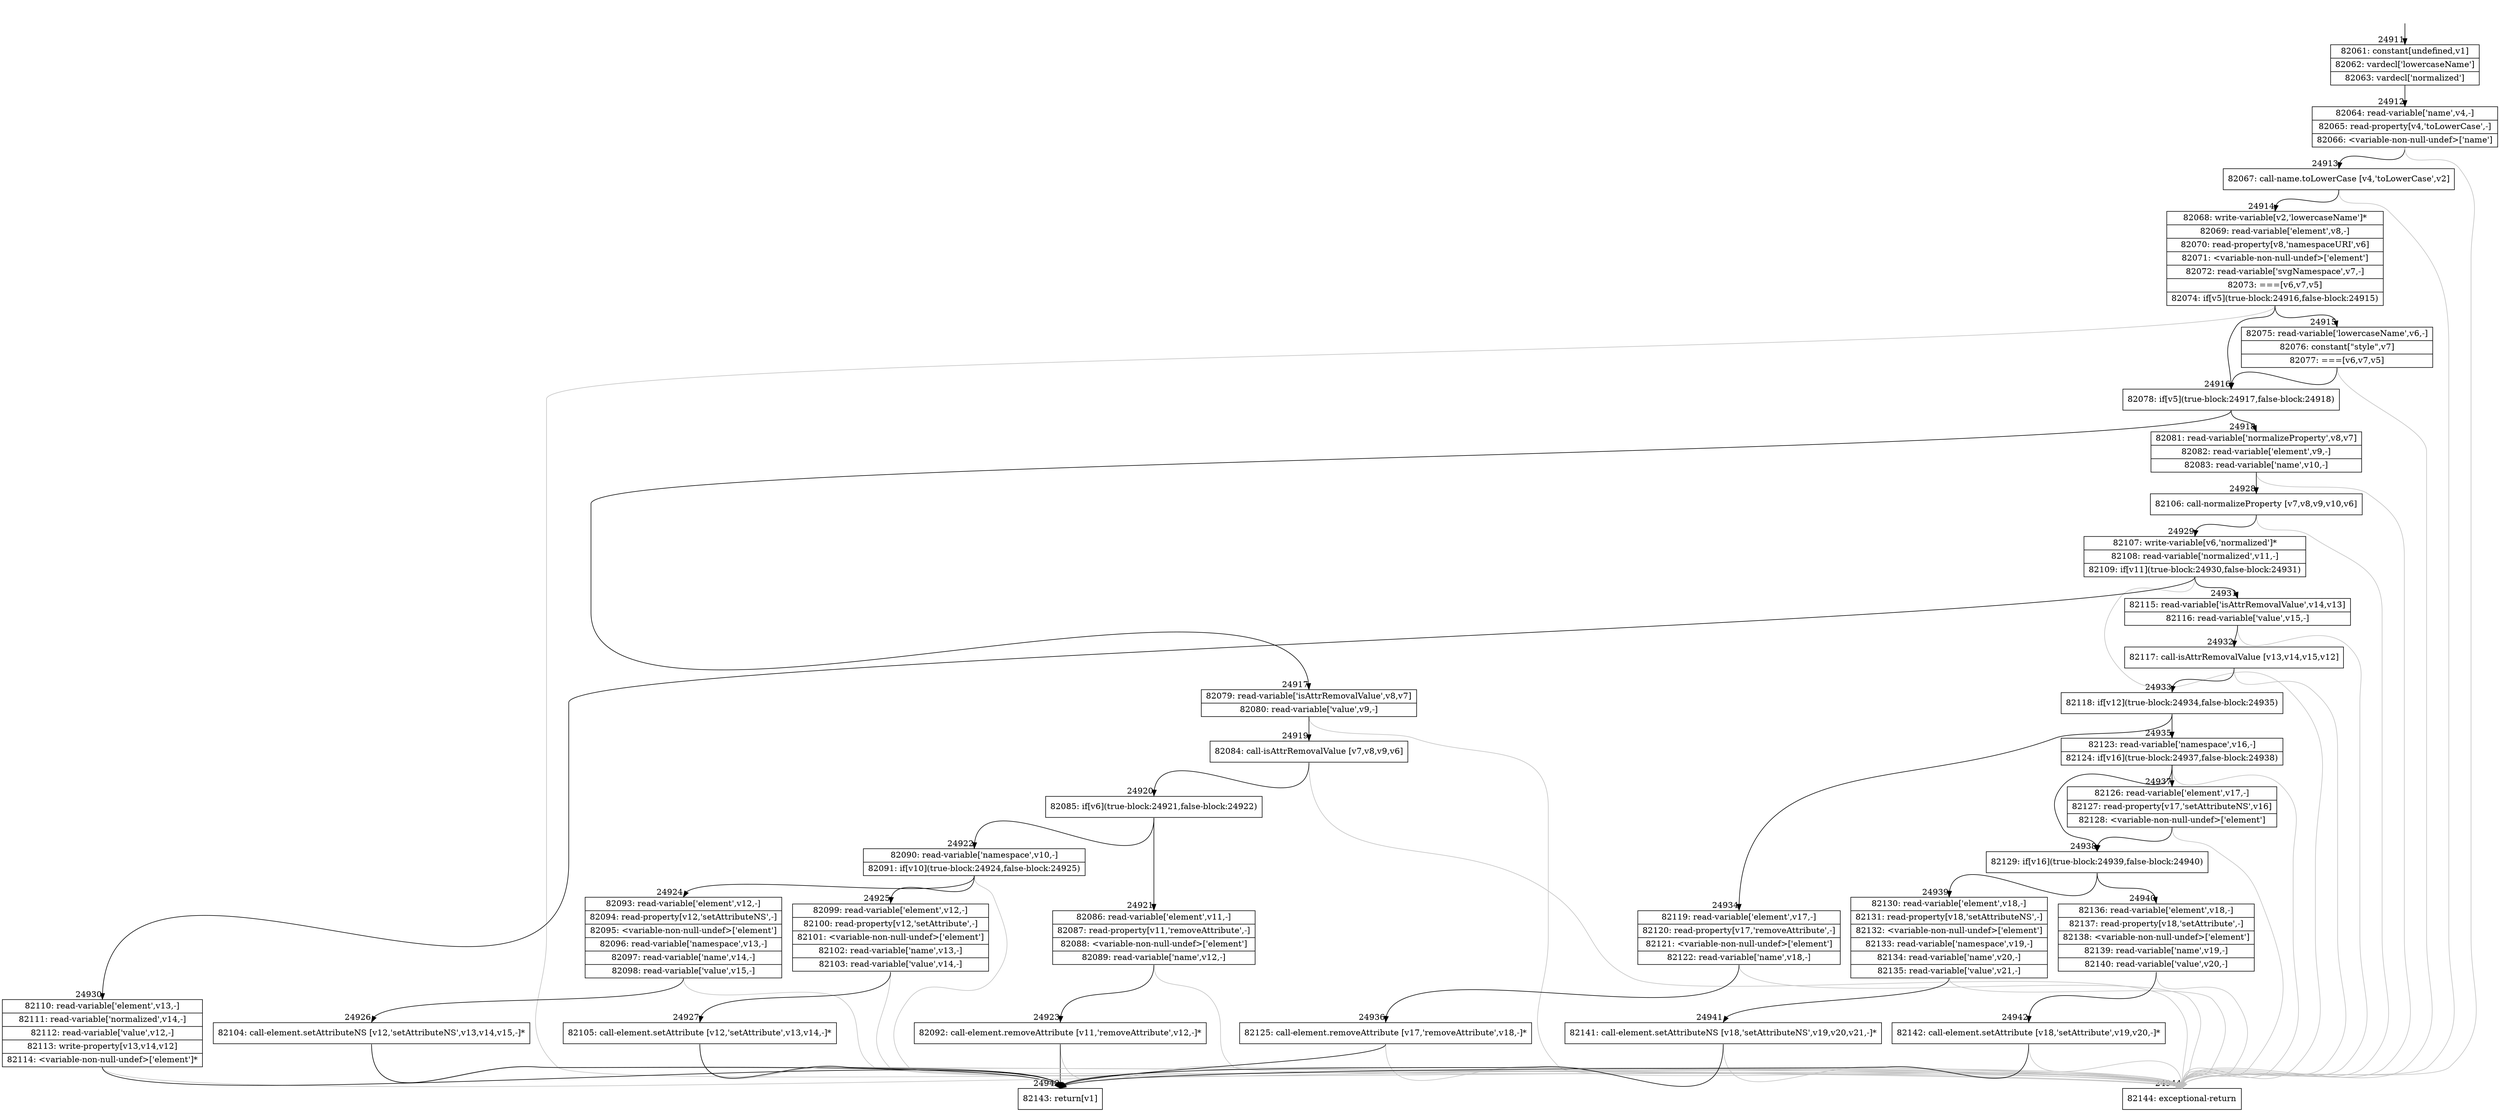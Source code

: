 digraph {
rankdir="TD"
BB_entry2193[shape=none,label=""];
BB_entry2193 -> BB24911 [tailport=s, headport=n, headlabel="    24911"]
BB24911 [shape=record label="{82061: constant[undefined,v1]|82062: vardecl['lowercaseName']|82063: vardecl['normalized']}" ] 
BB24911 -> BB24912 [tailport=s, headport=n, headlabel="      24912"]
BB24912 [shape=record label="{82064: read-variable['name',v4,-]|82065: read-property[v4,'toLowerCase',-]|82066: \<variable-non-null-undef\>['name']}" ] 
BB24912 -> BB24913 [tailport=s, headport=n, headlabel="      24913"]
BB24912 -> BB24944 [tailport=s, headport=n, color=gray, headlabel="      24944"]
BB24913 [shape=record label="{82067: call-name.toLowerCase [v4,'toLowerCase',v2]}" ] 
BB24913 -> BB24914 [tailport=s, headport=n, headlabel="      24914"]
BB24913 -> BB24944 [tailport=s, headport=n, color=gray]
BB24914 [shape=record label="{82068: write-variable[v2,'lowercaseName']*|82069: read-variable['element',v8,-]|82070: read-property[v8,'namespaceURI',v6]|82071: \<variable-non-null-undef\>['element']|82072: read-variable['svgNamespace',v7,-]|82073: ===[v6,v7,v5]|82074: if[v5](true-block:24916,false-block:24915)}" ] 
BB24914 -> BB24916 [tailport=s, headport=n, headlabel="      24916"]
BB24914 -> BB24915 [tailport=s, headport=n, headlabel="      24915"]
BB24914 -> BB24944 [tailport=s, headport=n, color=gray]
BB24915 [shape=record label="{82075: read-variable['lowercaseName',v6,-]|82076: constant[\"style\",v7]|82077: ===[v6,v7,v5]}" ] 
BB24915 -> BB24916 [tailport=s, headport=n]
BB24915 -> BB24944 [tailport=s, headport=n, color=gray]
BB24916 [shape=record label="{82078: if[v5](true-block:24917,false-block:24918)}" ] 
BB24916 -> BB24917 [tailport=s, headport=n, headlabel="      24917"]
BB24916 -> BB24918 [tailport=s, headport=n, headlabel="      24918"]
BB24917 [shape=record label="{82079: read-variable['isAttrRemovalValue',v8,v7]|82080: read-variable['value',v9,-]}" ] 
BB24917 -> BB24919 [tailport=s, headport=n, headlabel="      24919"]
BB24917 -> BB24944 [tailport=s, headport=n, color=gray]
BB24918 [shape=record label="{82081: read-variable['normalizeProperty',v8,v7]|82082: read-variable['element',v9,-]|82083: read-variable['name',v10,-]}" ] 
BB24918 -> BB24928 [tailport=s, headport=n, headlabel="      24928"]
BB24918 -> BB24944 [tailport=s, headport=n, color=gray]
BB24919 [shape=record label="{82084: call-isAttrRemovalValue [v7,v8,v9,v6]}" ] 
BB24919 -> BB24920 [tailport=s, headport=n, headlabel="      24920"]
BB24919 -> BB24944 [tailport=s, headport=n, color=gray]
BB24920 [shape=record label="{82085: if[v6](true-block:24921,false-block:24922)}" ] 
BB24920 -> BB24921 [tailport=s, headport=n, headlabel="      24921"]
BB24920 -> BB24922 [tailport=s, headport=n, headlabel="      24922"]
BB24921 [shape=record label="{82086: read-variable['element',v11,-]|82087: read-property[v11,'removeAttribute',-]|82088: \<variable-non-null-undef\>['element']|82089: read-variable['name',v12,-]}" ] 
BB24921 -> BB24923 [tailport=s, headport=n, headlabel="      24923"]
BB24921 -> BB24944 [tailport=s, headport=n, color=gray]
BB24922 [shape=record label="{82090: read-variable['namespace',v10,-]|82091: if[v10](true-block:24924,false-block:24925)}" ] 
BB24922 -> BB24924 [tailport=s, headport=n, headlabel="      24924"]
BB24922 -> BB24925 [tailport=s, headport=n, headlabel="      24925"]
BB24922 -> BB24944 [tailport=s, headport=n, color=gray]
BB24923 [shape=record label="{82092: call-element.removeAttribute [v11,'removeAttribute',v12,-]*}" ] 
BB24923 -> BB24943 [tailport=s, headport=n, headlabel="      24943"]
BB24923 -> BB24944 [tailport=s, headport=n, color=gray]
BB24924 [shape=record label="{82093: read-variable['element',v12,-]|82094: read-property[v12,'setAttributeNS',-]|82095: \<variable-non-null-undef\>['element']|82096: read-variable['namespace',v13,-]|82097: read-variable['name',v14,-]|82098: read-variable['value',v15,-]}" ] 
BB24924 -> BB24926 [tailport=s, headport=n, headlabel="      24926"]
BB24924 -> BB24944 [tailport=s, headport=n, color=gray]
BB24925 [shape=record label="{82099: read-variable['element',v12,-]|82100: read-property[v12,'setAttribute',-]|82101: \<variable-non-null-undef\>['element']|82102: read-variable['name',v13,-]|82103: read-variable['value',v14,-]}" ] 
BB24925 -> BB24927 [tailport=s, headport=n, headlabel="      24927"]
BB24925 -> BB24944 [tailport=s, headport=n, color=gray]
BB24926 [shape=record label="{82104: call-element.setAttributeNS [v12,'setAttributeNS',v13,v14,v15,-]*}" ] 
BB24926 -> BB24943 [tailport=s, headport=n]
BB24926 -> BB24944 [tailport=s, headport=n, color=gray]
BB24927 [shape=record label="{82105: call-element.setAttribute [v12,'setAttribute',v13,v14,-]*}" ] 
BB24927 -> BB24943 [tailport=s, headport=n]
BB24927 -> BB24944 [tailport=s, headport=n, color=gray]
BB24928 [shape=record label="{82106: call-normalizeProperty [v7,v8,v9,v10,v6]}" ] 
BB24928 -> BB24929 [tailport=s, headport=n, headlabel="      24929"]
BB24928 -> BB24944 [tailport=s, headport=n, color=gray]
BB24929 [shape=record label="{82107: write-variable[v6,'normalized']*|82108: read-variable['normalized',v11,-]|82109: if[v11](true-block:24930,false-block:24931)}" ] 
BB24929 -> BB24930 [tailport=s, headport=n, headlabel="      24930"]
BB24929 -> BB24931 [tailport=s, headport=n, headlabel="      24931"]
BB24929 -> BB24944 [tailport=s, headport=n, color=gray]
BB24930 [shape=record label="{82110: read-variable['element',v13,-]|82111: read-variable['normalized',v14,-]|82112: read-variable['value',v12,-]|82113: write-property[v13,v14,v12]|82114: \<variable-non-null-undef\>['element']*}" ] 
BB24930 -> BB24943 [tailport=s, headport=n]
BB24930 -> BB24944 [tailport=s, headport=n, color=gray]
BB24931 [shape=record label="{82115: read-variable['isAttrRemovalValue',v14,v13]|82116: read-variable['value',v15,-]}" ] 
BB24931 -> BB24932 [tailport=s, headport=n, headlabel="      24932"]
BB24931 -> BB24944 [tailport=s, headport=n, color=gray]
BB24932 [shape=record label="{82117: call-isAttrRemovalValue [v13,v14,v15,v12]}" ] 
BB24932 -> BB24933 [tailport=s, headport=n, headlabel="      24933"]
BB24932 -> BB24944 [tailport=s, headport=n, color=gray]
BB24933 [shape=record label="{82118: if[v12](true-block:24934,false-block:24935)}" ] 
BB24933 -> BB24934 [tailport=s, headport=n, headlabel="      24934"]
BB24933 -> BB24935 [tailport=s, headport=n, headlabel="      24935"]
BB24934 [shape=record label="{82119: read-variable['element',v17,-]|82120: read-property[v17,'removeAttribute',-]|82121: \<variable-non-null-undef\>['element']|82122: read-variable['name',v18,-]}" ] 
BB24934 -> BB24936 [tailport=s, headport=n, headlabel="      24936"]
BB24934 -> BB24944 [tailport=s, headport=n, color=gray]
BB24935 [shape=record label="{82123: read-variable['namespace',v16,-]|82124: if[v16](true-block:24937,false-block:24938)}" ] 
BB24935 -> BB24938 [tailport=s, headport=n, headlabel="      24938"]
BB24935 -> BB24937 [tailport=s, headport=n, headlabel="      24937"]
BB24935 -> BB24944 [tailport=s, headport=n, color=gray]
BB24936 [shape=record label="{82125: call-element.removeAttribute [v17,'removeAttribute',v18,-]*}" ] 
BB24936 -> BB24943 [tailport=s, headport=n]
BB24936 -> BB24944 [tailport=s, headport=n, color=gray]
BB24937 [shape=record label="{82126: read-variable['element',v17,-]|82127: read-property[v17,'setAttributeNS',v16]|82128: \<variable-non-null-undef\>['element']}" ] 
BB24937 -> BB24938 [tailport=s, headport=n]
BB24937 -> BB24944 [tailport=s, headport=n, color=gray]
BB24938 [shape=record label="{82129: if[v16](true-block:24939,false-block:24940)}" ] 
BB24938 -> BB24939 [tailport=s, headport=n, headlabel="      24939"]
BB24938 -> BB24940 [tailport=s, headport=n, headlabel="      24940"]
BB24939 [shape=record label="{82130: read-variable['element',v18,-]|82131: read-property[v18,'setAttributeNS',-]|82132: \<variable-non-null-undef\>['element']|82133: read-variable['namespace',v19,-]|82134: read-variable['name',v20,-]|82135: read-variable['value',v21,-]}" ] 
BB24939 -> BB24941 [tailport=s, headport=n, headlabel="      24941"]
BB24939 -> BB24944 [tailport=s, headport=n, color=gray]
BB24940 [shape=record label="{82136: read-variable['element',v18,-]|82137: read-property[v18,'setAttribute',-]|82138: \<variable-non-null-undef\>['element']|82139: read-variable['name',v19,-]|82140: read-variable['value',v20,-]}" ] 
BB24940 -> BB24942 [tailport=s, headport=n, headlabel="      24942"]
BB24940 -> BB24944 [tailport=s, headport=n, color=gray]
BB24941 [shape=record label="{82141: call-element.setAttributeNS [v18,'setAttributeNS',v19,v20,v21,-]*}" ] 
BB24941 -> BB24943 [tailport=s, headport=n]
BB24941 -> BB24944 [tailport=s, headport=n, color=gray]
BB24942 [shape=record label="{82142: call-element.setAttribute [v18,'setAttribute',v19,v20,-]*}" ] 
BB24942 -> BB24943 [tailport=s, headport=n]
BB24942 -> BB24944 [tailport=s, headport=n, color=gray]
BB24943 [shape=record label="{82143: return[v1]}" ] 
BB24944 [shape=record label="{82144: exceptional-return}" ] 
//#$~ 46567
}
